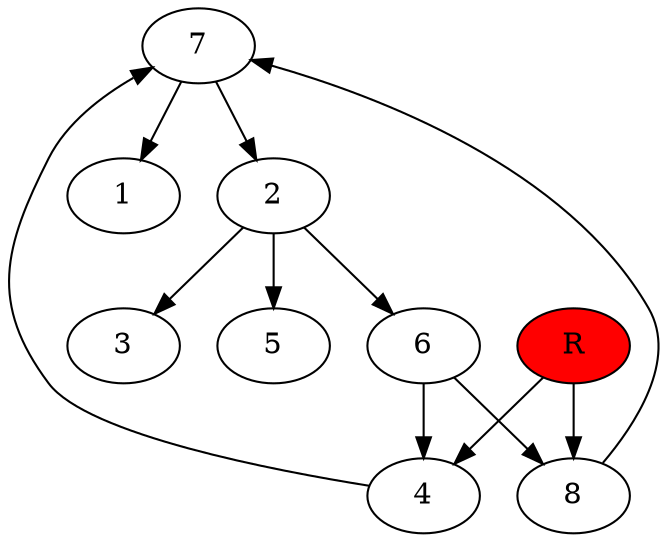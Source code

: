 digraph prb26543 {
	1
	2
	3
	4
	5
	6
	7
	8
	R [fillcolor="#ff0000" style=filled]
	2 -> 3
	2 -> 5
	2 -> 6
	4 -> 7
	6 -> 4
	6 -> 8
	7 -> 1
	7 -> 2
	8 -> 7
	R -> 4
	R -> 8
}
